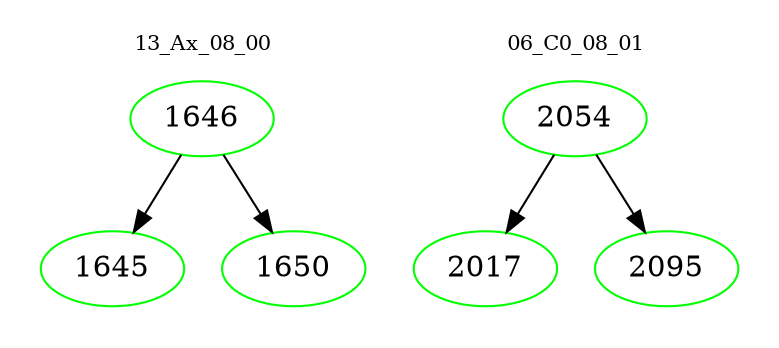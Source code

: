 digraph{
subgraph cluster_0 {
color = white
label = "13_Ax_08_00";
fontsize=10;
T0_1646 [label="1646", color="green"]
T0_1646 -> T0_1645 [color="black"]
T0_1645 [label="1645", color="green"]
T0_1646 -> T0_1650 [color="black"]
T0_1650 [label="1650", color="green"]
}
subgraph cluster_1 {
color = white
label = "06_C0_08_01";
fontsize=10;
T1_2054 [label="2054", color="green"]
T1_2054 -> T1_2017 [color="black"]
T1_2017 [label="2017", color="green"]
T1_2054 -> T1_2095 [color="black"]
T1_2095 [label="2095", color="green"]
}
}
